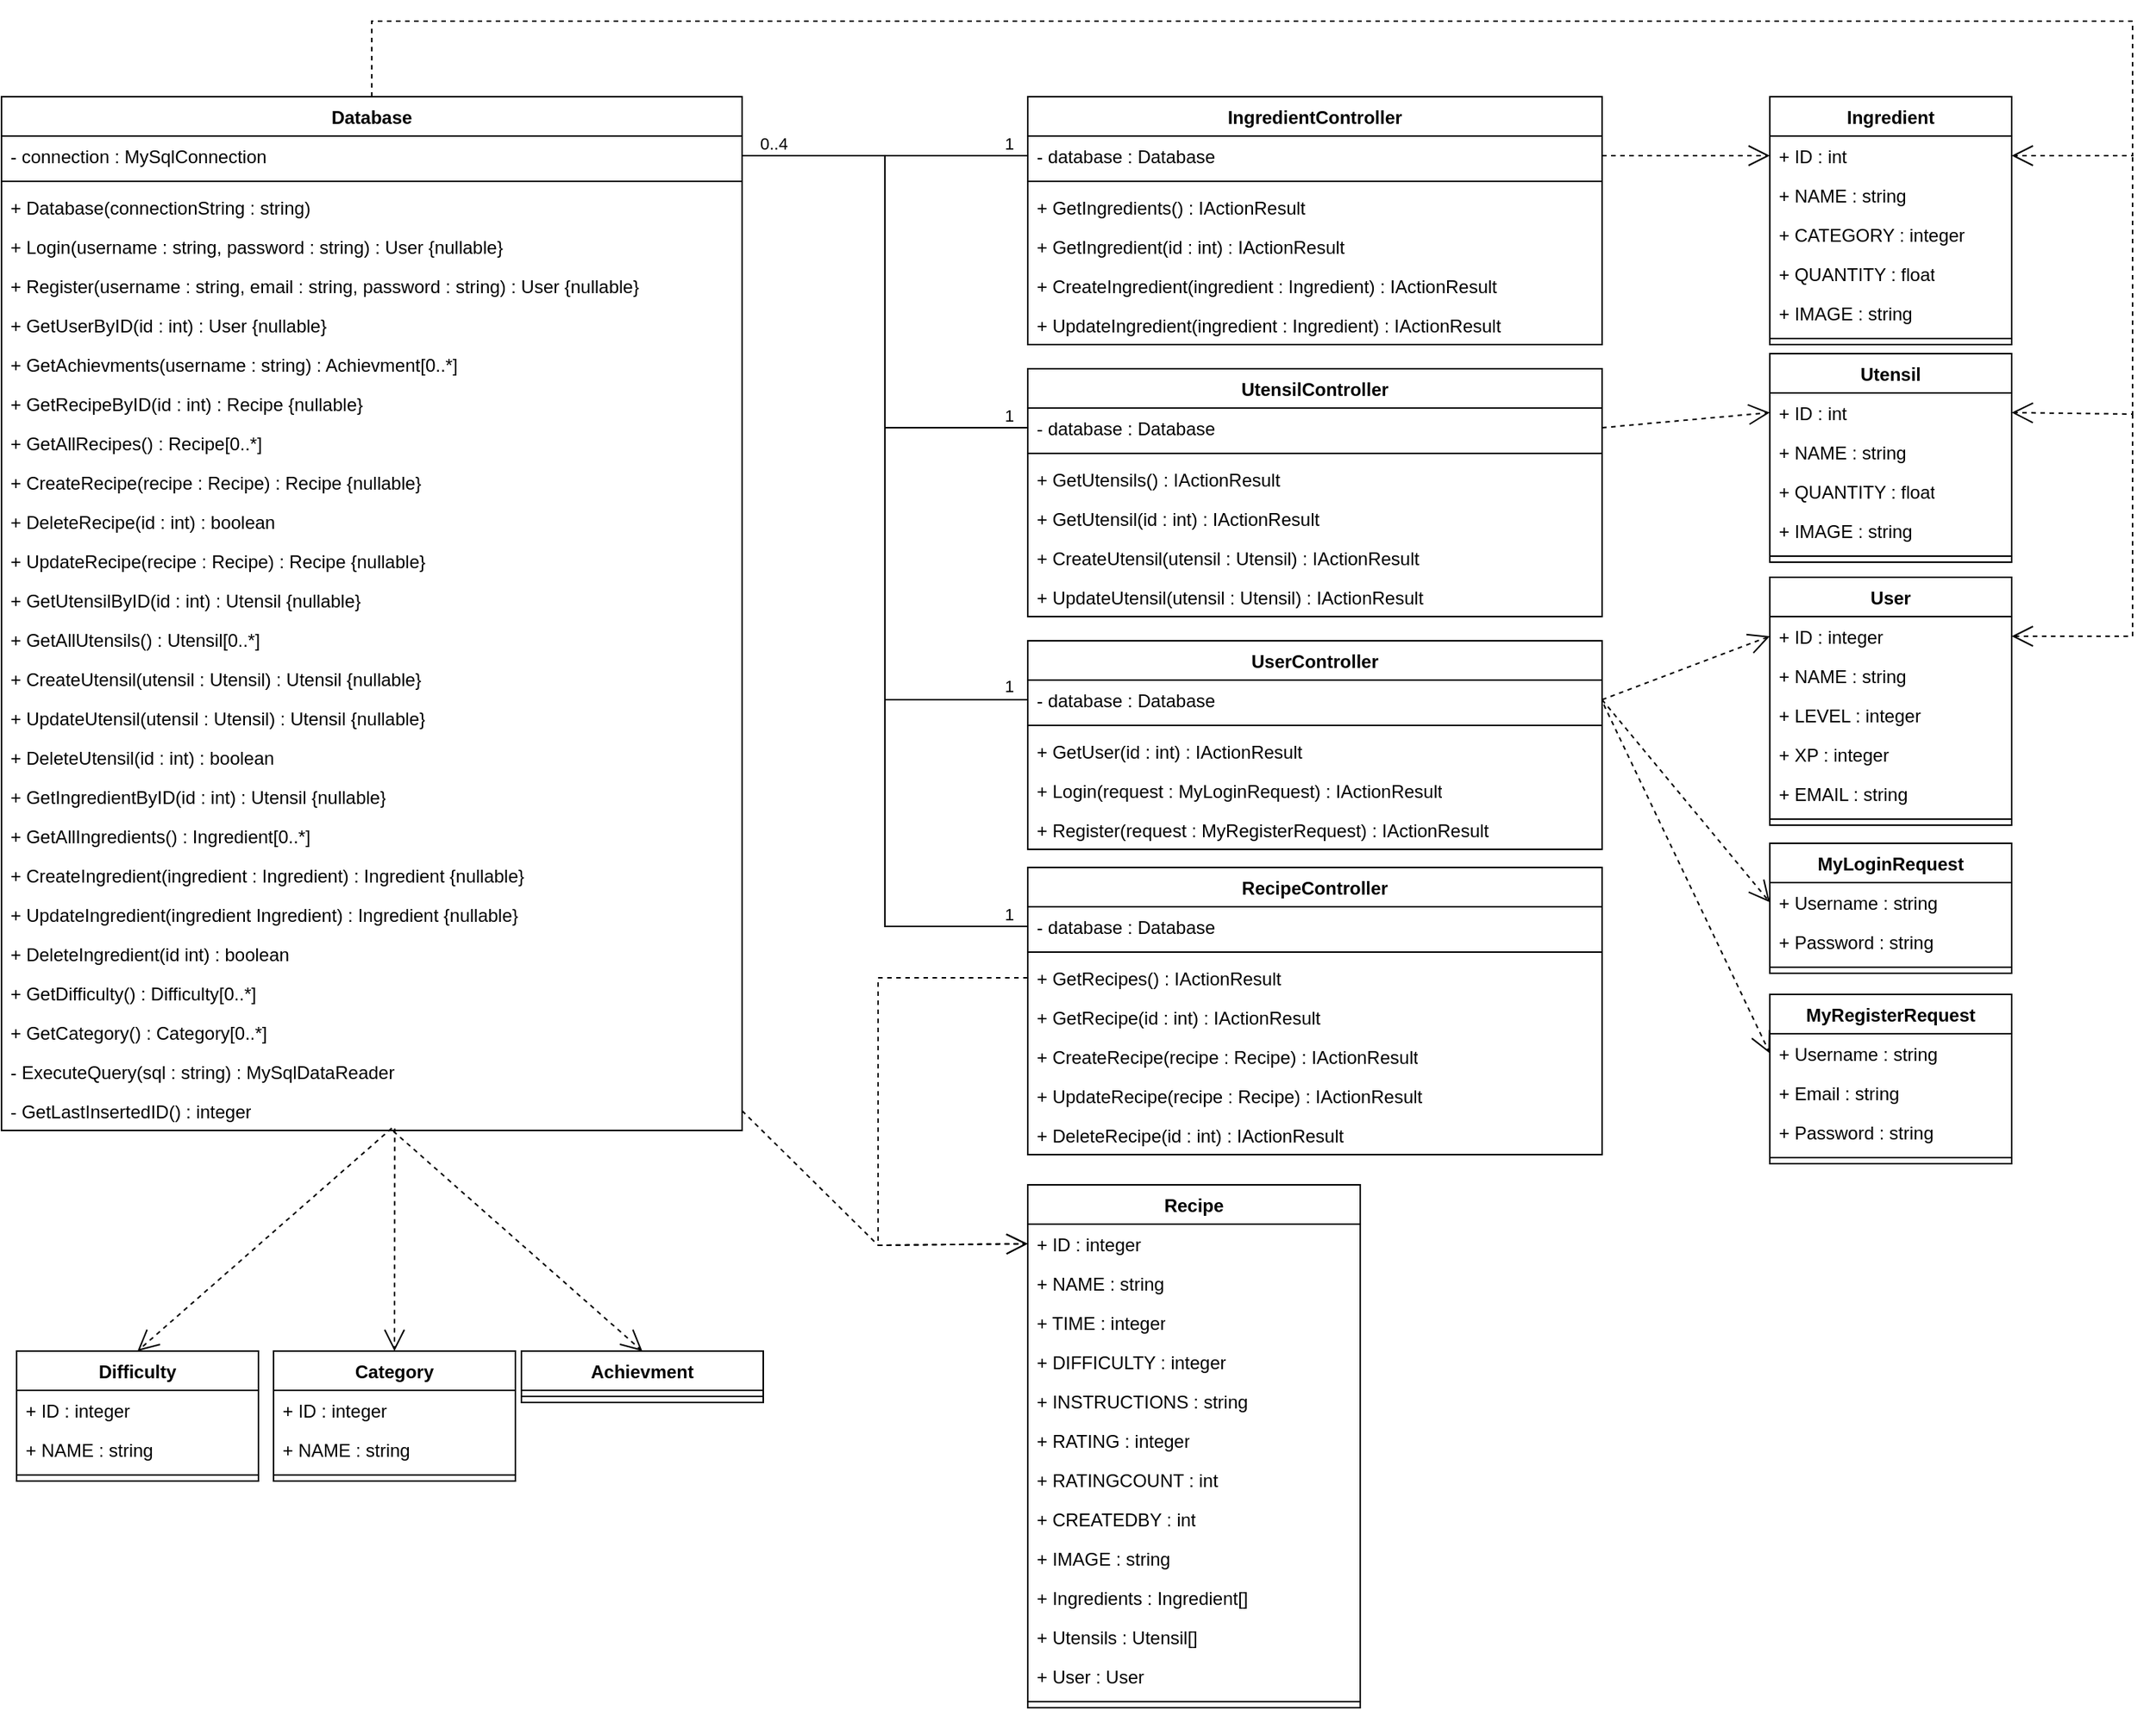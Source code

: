 <mxfile version="26.0.15">
  <diagram name="Seite-1" id="DfPdYTXLXnSN6vnyq1ma">
    <mxGraphModel dx="1022" dy="553" grid="1" gridSize="10" guides="1" tooltips="1" connect="1" arrows="1" fold="1" page="1" pageScale="1" pageWidth="827" pageHeight="1169" math="0" shadow="0">
      <root>
        <mxCell id="0" />
        <mxCell id="1" parent="0" />
        <mxCell id="bOV27ZRf-qqVnHiNed2t-1" value="IngredientController" style="swimlane;fontStyle=1;align=center;verticalAlign=top;childLayout=stackLayout;horizontal=1;startSize=26;horizontalStack=0;resizeParent=1;resizeParentMax=0;resizeLast=0;collapsible=1;marginBottom=0;whiteSpace=wrap;html=1;" parent="1" vertex="1">
          <mxGeometry x="789" y="90" width="380" height="164" as="geometry" />
        </mxCell>
        <mxCell id="bOV27ZRf-qqVnHiNed2t-2" value="- database : Database" style="text;strokeColor=none;fillColor=none;align=left;verticalAlign=top;spacingLeft=4;spacingRight=4;overflow=hidden;rotatable=0;points=[[0,0.5],[1,0.5]];portConstraint=eastwest;whiteSpace=wrap;html=1;" parent="bOV27ZRf-qqVnHiNed2t-1" vertex="1">
          <mxGeometry y="26" width="380" height="26" as="geometry" />
        </mxCell>
        <mxCell id="bOV27ZRf-qqVnHiNed2t-3" value="" style="line;strokeWidth=1;fillColor=none;align=left;verticalAlign=middle;spacingTop=-1;spacingLeft=3;spacingRight=3;rotatable=0;labelPosition=right;points=[];portConstraint=eastwest;strokeColor=inherit;" parent="bOV27ZRf-qqVnHiNed2t-1" vertex="1">
          <mxGeometry y="52" width="380" height="8" as="geometry" />
        </mxCell>
        <mxCell id="bOV27ZRf-qqVnHiNed2t-4" value="+ GetIngredients() : IActionResult" style="text;strokeColor=none;fillColor=none;align=left;verticalAlign=top;spacingLeft=4;spacingRight=4;overflow=hidden;rotatable=0;points=[[0,0.5],[1,0.5]];portConstraint=eastwest;whiteSpace=wrap;html=1;" parent="bOV27ZRf-qqVnHiNed2t-1" vertex="1">
          <mxGeometry y="60" width="380" height="26" as="geometry" />
        </mxCell>
        <mxCell id="bOV27ZRf-qqVnHiNed2t-47" value="+ GetIngredient(id : int) : IActionResult" style="text;strokeColor=none;fillColor=none;align=left;verticalAlign=top;spacingLeft=4;spacingRight=4;overflow=hidden;rotatable=0;points=[[0,0.5],[1,0.5]];portConstraint=eastwest;whiteSpace=wrap;html=1;" parent="bOV27ZRf-qqVnHiNed2t-1" vertex="1">
          <mxGeometry y="86" width="380" height="26" as="geometry" />
        </mxCell>
        <mxCell id="bOV27ZRf-qqVnHiNed2t-48" value="+ CreateIngredient(ingredient : Ingredient) : IActionResult" style="text;strokeColor=none;fillColor=none;align=left;verticalAlign=top;spacingLeft=4;spacingRight=4;overflow=hidden;rotatable=0;points=[[0,0.5],[1,0.5]];portConstraint=eastwest;whiteSpace=wrap;html=1;" parent="bOV27ZRf-qqVnHiNed2t-1" vertex="1">
          <mxGeometry y="112" width="380" height="26" as="geometry" />
        </mxCell>
        <mxCell id="bOV27ZRf-qqVnHiNed2t-49" value="+ UpdateIngredient(ingredient : Ingredient) : IActionResult" style="text;strokeColor=none;fillColor=none;align=left;verticalAlign=top;spacingLeft=4;spacingRight=4;overflow=hidden;rotatable=0;points=[[0,0.5],[1,0.5]];portConstraint=eastwest;whiteSpace=wrap;html=1;" parent="bOV27ZRf-qqVnHiNed2t-1" vertex="1">
          <mxGeometry y="138" width="380" height="26" as="geometry" />
        </mxCell>
        <mxCell id="bOV27ZRf-qqVnHiNed2t-5" value="RecipeController" style="swimlane;fontStyle=1;align=center;verticalAlign=top;childLayout=stackLayout;horizontal=1;startSize=26;horizontalStack=0;resizeParent=1;resizeParentMax=0;resizeLast=0;collapsible=1;marginBottom=0;whiteSpace=wrap;html=1;" parent="1" vertex="1">
          <mxGeometry x="789" y="600" width="380" height="190" as="geometry" />
        </mxCell>
        <mxCell id="bOV27ZRf-qqVnHiNed2t-17" value="- database : Database" style="text;strokeColor=none;fillColor=none;align=left;verticalAlign=top;spacingLeft=4;spacingRight=4;overflow=hidden;rotatable=0;points=[[0,0.5],[1,0.5]];portConstraint=eastwest;whiteSpace=wrap;html=1;" parent="bOV27ZRf-qqVnHiNed2t-5" vertex="1">
          <mxGeometry y="26" width="380" height="26" as="geometry" />
        </mxCell>
        <mxCell id="bOV27ZRf-qqVnHiNed2t-7" value="" style="line;strokeWidth=1;fillColor=none;align=left;verticalAlign=middle;spacingTop=-1;spacingLeft=3;spacingRight=3;rotatable=0;labelPosition=right;points=[];portConstraint=eastwest;strokeColor=inherit;" parent="bOV27ZRf-qqVnHiNed2t-5" vertex="1">
          <mxGeometry y="52" width="380" height="8" as="geometry" />
        </mxCell>
        <mxCell id="bOV27ZRf-qqVnHiNed2t-8" value="+ GetRecipes() : IActionResult" style="text;strokeColor=none;fillColor=none;align=left;verticalAlign=top;spacingLeft=4;spacingRight=4;overflow=hidden;rotatable=0;points=[[0,0.5],[1,0.5]];portConstraint=eastwest;whiteSpace=wrap;html=1;" parent="bOV27ZRf-qqVnHiNed2t-5" vertex="1">
          <mxGeometry y="60" width="380" height="26" as="geometry" />
        </mxCell>
        <mxCell id="bOV27ZRf-qqVnHiNed2t-56" value="+ GetRecipe(id : int) : IActionResult" style="text;strokeColor=none;fillColor=none;align=left;verticalAlign=top;spacingLeft=4;spacingRight=4;overflow=hidden;rotatable=0;points=[[0,0.5],[1,0.5]];portConstraint=eastwest;whiteSpace=wrap;html=1;" parent="bOV27ZRf-qqVnHiNed2t-5" vertex="1">
          <mxGeometry y="86" width="380" height="26" as="geometry" />
        </mxCell>
        <mxCell id="bOV27ZRf-qqVnHiNed2t-57" value="+ CreateRecipe(recipe : Recipe) : IActionResult" style="text;strokeColor=none;fillColor=none;align=left;verticalAlign=top;spacingLeft=4;spacingRight=4;overflow=hidden;rotatable=0;points=[[0,0.5],[1,0.5]];portConstraint=eastwest;whiteSpace=wrap;html=1;" parent="bOV27ZRf-qqVnHiNed2t-5" vertex="1">
          <mxGeometry y="112" width="380" height="26" as="geometry" />
        </mxCell>
        <mxCell id="bOV27ZRf-qqVnHiNed2t-58" value="+ UpdateRecipe(recipe : Recipe) : IActionResult" style="text;strokeColor=none;fillColor=none;align=left;verticalAlign=top;spacingLeft=4;spacingRight=4;overflow=hidden;rotatable=0;points=[[0,0.5],[1,0.5]];portConstraint=eastwest;whiteSpace=wrap;html=1;" parent="bOV27ZRf-qqVnHiNed2t-5" vertex="1">
          <mxGeometry y="138" width="380" height="26" as="geometry" />
        </mxCell>
        <mxCell id="bOV27ZRf-qqVnHiNed2t-59" value="+ DeleteRecipe(id : int) : IActionResult" style="text;strokeColor=none;fillColor=none;align=left;verticalAlign=top;spacingLeft=4;spacingRight=4;overflow=hidden;rotatable=0;points=[[0,0.5],[1,0.5]];portConstraint=eastwest;whiteSpace=wrap;html=1;" parent="bOV27ZRf-qqVnHiNed2t-5" vertex="1">
          <mxGeometry y="164" width="380" height="26" as="geometry" />
        </mxCell>
        <mxCell id="bOV27ZRf-qqVnHiNed2t-9" value="User&lt;span style=&quot;background-color: transparent; color: light-dark(rgb(0, 0, 0), rgb(255, 255, 255));&quot;&gt;Controller&lt;/span&gt;" style="swimlane;fontStyle=1;align=center;verticalAlign=top;childLayout=stackLayout;horizontal=1;startSize=26;horizontalStack=0;resizeParent=1;resizeParentMax=0;resizeLast=0;collapsible=1;marginBottom=0;whiteSpace=wrap;html=1;" parent="1" vertex="1">
          <mxGeometry x="789" y="450" width="380" height="138" as="geometry" />
        </mxCell>
        <mxCell id="bOV27ZRf-qqVnHiNed2t-18" value="- database : Database" style="text;strokeColor=none;fillColor=none;align=left;verticalAlign=top;spacingLeft=4;spacingRight=4;overflow=hidden;rotatable=0;points=[[0,0.5],[1,0.5]];portConstraint=eastwest;whiteSpace=wrap;html=1;" parent="bOV27ZRf-qqVnHiNed2t-9" vertex="1">
          <mxGeometry y="26" width="380" height="26" as="geometry" />
        </mxCell>
        <mxCell id="bOV27ZRf-qqVnHiNed2t-11" value="" style="line;strokeWidth=1;fillColor=none;align=left;verticalAlign=middle;spacingTop=-1;spacingLeft=3;spacingRight=3;rotatable=0;labelPosition=right;points=[];portConstraint=eastwest;strokeColor=inherit;" parent="bOV27ZRf-qqVnHiNed2t-9" vertex="1">
          <mxGeometry y="52" width="380" height="8" as="geometry" />
        </mxCell>
        <mxCell id="bOV27ZRf-qqVnHiNed2t-12" value="+ GetUser(id : int) : IActionResult" style="text;strokeColor=none;fillColor=none;align=left;verticalAlign=top;spacingLeft=4;spacingRight=4;overflow=hidden;rotatable=0;points=[[0,0.5],[1,0.5]];portConstraint=eastwest;whiteSpace=wrap;html=1;" parent="bOV27ZRf-qqVnHiNed2t-9" vertex="1">
          <mxGeometry y="60" width="380" height="26" as="geometry" />
        </mxCell>
        <mxCell id="bOV27ZRf-qqVnHiNed2t-54" value="+ Login(request : MyLoginRequest) : IActionResult" style="text;strokeColor=none;fillColor=none;align=left;verticalAlign=top;spacingLeft=4;spacingRight=4;overflow=hidden;rotatable=0;points=[[0,0.5],[1,0.5]];portConstraint=eastwest;whiteSpace=wrap;html=1;" parent="bOV27ZRf-qqVnHiNed2t-9" vertex="1">
          <mxGeometry y="86" width="380" height="26" as="geometry" />
        </mxCell>
        <mxCell id="bOV27ZRf-qqVnHiNed2t-55" value="+ Register(request : MyRegisterRequest) : IActionResult" style="text;strokeColor=none;fillColor=none;align=left;verticalAlign=top;spacingLeft=4;spacingRight=4;overflow=hidden;rotatable=0;points=[[0,0.5],[1,0.5]];portConstraint=eastwest;whiteSpace=wrap;html=1;" parent="bOV27ZRf-qqVnHiNed2t-9" vertex="1">
          <mxGeometry y="112" width="380" height="26" as="geometry" />
        </mxCell>
        <mxCell id="bOV27ZRf-qqVnHiNed2t-13" value="UtensilController" style="swimlane;fontStyle=1;align=center;verticalAlign=top;childLayout=stackLayout;horizontal=1;startSize=26;horizontalStack=0;resizeParent=1;resizeParentMax=0;resizeLast=0;collapsible=1;marginBottom=0;whiteSpace=wrap;html=1;" parent="1" vertex="1">
          <mxGeometry x="789" y="270" width="380" height="164" as="geometry" />
        </mxCell>
        <mxCell id="bOV27ZRf-qqVnHiNed2t-19" value="- database : Database" style="text;strokeColor=none;fillColor=none;align=left;verticalAlign=top;spacingLeft=4;spacingRight=4;overflow=hidden;rotatable=0;points=[[0,0.5],[1,0.5]];portConstraint=eastwest;whiteSpace=wrap;html=1;" parent="bOV27ZRf-qqVnHiNed2t-13" vertex="1">
          <mxGeometry y="26" width="380" height="26" as="geometry" />
        </mxCell>
        <mxCell id="bOV27ZRf-qqVnHiNed2t-15" value="" style="line;strokeWidth=1;fillColor=none;align=left;verticalAlign=middle;spacingTop=-1;spacingLeft=3;spacingRight=3;rotatable=0;labelPosition=right;points=[];portConstraint=eastwest;strokeColor=inherit;" parent="bOV27ZRf-qqVnHiNed2t-13" vertex="1">
          <mxGeometry y="52" width="380" height="8" as="geometry" />
        </mxCell>
        <mxCell id="bOV27ZRf-qqVnHiNed2t-16" value="+ GetUtensils() : IActionResult" style="text;strokeColor=none;fillColor=none;align=left;verticalAlign=top;spacingLeft=4;spacingRight=4;overflow=hidden;rotatable=0;points=[[0,0.5],[1,0.5]];portConstraint=eastwest;whiteSpace=wrap;html=1;" parent="bOV27ZRf-qqVnHiNed2t-13" vertex="1">
          <mxGeometry y="60" width="380" height="26" as="geometry" />
        </mxCell>
        <mxCell id="bOV27ZRf-qqVnHiNed2t-51" value="+ GetUtensil(id : int) : IActionResult" style="text;strokeColor=none;fillColor=none;align=left;verticalAlign=top;spacingLeft=4;spacingRight=4;overflow=hidden;rotatable=0;points=[[0,0.5],[1,0.5]];portConstraint=eastwest;whiteSpace=wrap;html=1;" parent="bOV27ZRf-qqVnHiNed2t-13" vertex="1">
          <mxGeometry y="86" width="380" height="26" as="geometry" />
        </mxCell>
        <mxCell id="bOV27ZRf-qqVnHiNed2t-52" value="+ CreateUtensil(utensil : Utensil) : IActionResult" style="text;strokeColor=none;fillColor=none;align=left;verticalAlign=top;spacingLeft=4;spacingRight=4;overflow=hidden;rotatable=0;points=[[0,0.5],[1,0.5]];portConstraint=eastwest;whiteSpace=wrap;html=1;" parent="bOV27ZRf-qqVnHiNed2t-13" vertex="1">
          <mxGeometry y="112" width="380" height="26" as="geometry" />
        </mxCell>
        <mxCell id="bOV27ZRf-qqVnHiNed2t-53" value="+ UpdateUtensil(utensil : Utensil) : IActionResult" style="text;strokeColor=none;fillColor=none;align=left;verticalAlign=top;spacingLeft=4;spacingRight=4;overflow=hidden;rotatable=0;points=[[0,0.5],[1,0.5]];portConstraint=eastwest;whiteSpace=wrap;html=1;" parent="bOV27ZRf-qqVnHiNed2t-13" vertex="1">
          <mxGeometry y="138" width="380" height="26" as="geometry" />
        </mxCell>
        <mxCell id="bOV27ZRf-qqVnHiNed2t-20" value="Database" style="swimlane;fontStyle=1;align=center;verticalAlign=top;childLayout=stackLayout;horizontal=1;startSize=26;horizontalStack=0;resizeParent=1;resizeParentMax=0;resizeLast=0;collapsible=1;marginBottom=0;whiteSpace=wrap;html=1;" parent="1" vertex="1">
          <mxGeometry x="110" y="90" width="490" height="684" as="geometry" />
        </mxCell>
        <mxCell id="bOV27ZRf-qqVnHiNed2t-21" value="- connection : MySqlConnection" style="text;strokeColor=none;fillColor=none;align=left;verticalAlign=top;spacingLeft=4;spacingRight=4;overflow=hidden;rotatable=0;points=[[0,0.5],[1,0.5]];portConstraint=eastwest;whiteSpace=wrap;html=1;" parent="bOV27ZRf-qqVnHiNed2t-20" vertex="1">
          <mxGeometry y="26" width="490" height="26" as="geometry" />
        </mxCell>
        <mxCell id="bOV27ZRf-qqVnHiNed2t-22" value="" style="line;strokeWidth=1;fillColor=none;align=left;verticalAlign=middle;spacingTop=-1;spacingLeft=3;spacingRight=3;rotatable=0;labelPosition=right;points=[];portConstraint=eastwest;strokeColor=inherit;" parent="bOV27ZRf-qqVnHiNed2t-20" vertex="1">
          <mxGeometry y="52" width="490" height="8" as="geometry" />
        </mxCell>
        <mxCell id="bOV27ZRf-qqVnHiNed2t-23" value="+ Database(connectionString : string)" style="text;strokeColor=none;fillColor=none;align=left;verticalAlign=top;spacingLeft=4;spacingRight=4;overflow=hidden;rotatable=0;points=[[0,0.5],[1,0.5]];portConstraint=eastwest;whiteSpace=wrap;html=1;" parent="bOV27ZRf-qqVnHiNed2t-20" vertex="1">
          <mxGeometry y="60" width="490" height="26" as="geometry" />
        </mxCell>
        <mxCell id="bOV27ZRf-qqVnHiNed2t-26" value="+ Login(username : string, password : string) : User&amp;nbsp;{nullable}" style="text;strokeColor=none;fillColor=none;align=left;verticalAlign=top;spacingLeft=4;spacingRight=4;overflow=hidden;rotatable=0;points=[[0,0.5],[1,0.5]];portConstraint=eastwest;whiteSpace=wrap;html=1;" parent="bOV27ZRf-qqVnHiNed2t-20" vertex="1">
          <mxGeometry y="86" width="490" height="26" as="geometry" />
        </mxCell>
        <mxCell id="bOV27ZRf-qqVnHiNed2t-28" value="+ Register(username : string, email : string, password : string) : User&amp;nbsp;{nullable}" style="text;strokeColor=none;fillColor=none;align=left;verticalAlign=top;spacingLeft=4;spacingRight=4;overflow=hidden;rotatable=0;points=[[0,0.5],[1,0.5]];portConstraint=eastwest;whiteSpace=wrap;html=1;" parent="bOV27ZRf-qqVnHiNed2t-20" vertex="1">
          <mxGeometry y="112" width="490" height="26" as="geometry" />
        </mxCell>
        <mxCell id="bOV27ZRf-qqVnHiNed2t-30" value="+ GetUserByID(id : int) : User&amp;nbsp;{nullable}" style="text;strokeColor=none;fillColor=none;align=left;verticalAlign=top;spacingLeft=4;spacingRight=4;overflow=hidden;rotatable=0;points=[[0,0.5],[1,0.5]];portConstraint=eastwest;whiteSpace=wrap;html=1;" parent="bOV27ZRf-qqVnHiNed2t-20" vertex="1">
          <mxGeometry y="138" width="490" height="26" as="geometry" />
        </mxCell>
        <mxCell id="bOV27ZRf-qqVnHiNed2t-31" value="+ GetAchievments(username : string) : Achievment[0..*]" style="text;strokeColor=none;fillColor=none;align=left;verticalAlign=top;spacingLeft=4;spacingRight=4;overflow=hidden;rotatable=0;points=[[0,0.5],[1,0.5]];portConstraint=eastwest;whiteSpace=wrap;html=1;" parent="bOV27ZRf-qqVnHiNed2t-20" vertex="1">
          <mxGeometry y="164" width="490" height="26" as="geometry" />
        </mxCell>
        <mxCell id="bOV27ZRf-qqVnHiNed2t-24" value="+ GetRecipeByID(id : int) : Recipe&amp;nbsp;{nullable}" style="text;strokeColor=none;fillColor=none;align=left;verticalAlign=top;spacingLeft=4;spacingRight=4;overflow=hidden;rotatable=0;points=[[0,0.5],[1,0.5]];portConstraint=eastwest;whiteSpace=wrap;html=1;" parent="bOV27ZRf-qqVnHiNed2t-20" vertex="1">
          <mxGeometry y="190" width="490" height="26" as="geometry" />
        </mxCell>
        <mxCell id="bOV27ZRf-qqVnHiNed2t-25" value="+ GetAllRecipes() : Recipe[0..*]" style="text;strokeColor=none;fillColor=none;align=left;verticalAlign=top;spacingLeft=4;spacingRight=4;overflow=hidden;rotatable=0;points=[[0,0.5],[1,0.5]];portConstraint=eastwest;whiteSpace=wrap;html=1;" parent="bOV27ZRf-qqVnHiNed2t-20" vertex="1">
          <mxGeometry y="216" width="490" height="26" as="geometry" />
        </mxCell>
        <mxCell id="bOV27ZRf-qqVnHiNed2t-32" value="+ CreateRecipe(recipe : Recipe) : Recipe&amp;nbsp;{nullable}" style="text;strokeColor=none;fillColor=none;align=left;verticalAlign=top;spacingLeft=4;spacingRight=4;overflow=hidden;rotatable=0;points=[[0,0.5],[1,0.5]];portConstraint=eastwest;whiteSpace=wrap;html=1;" parent="bOV27ZRf-qqVnHiNed2t-20" vertex="1">
          <mxGeometry y="242" width="490" height="26" as="geometry" />
        </mxCell>
        <mxCell id="bOV27ZRf-qqVnHiNed2t-29" value="+ DeleteRecipe(id : int) : boolean" style="text;strokeColor=none;fillColor=none;align=left;verticalAlign=top;spacingLeft=4;spacingRight=4;overflow=hidden;rotatable=0;points=[[0,0.5],[1,0.5]];portConstraint=eastwest;whiteSpace=wrap;html=1;" parent="bOV27ZRf-qqVnHiNed2t-20" vertex="1">
          <mxGeometry y="268" width="490" height="26" as="geometry" />
        </mxCell>
        <mxCell id="bOV27ZRf-qqVnHiNed2t-27" value="+ UpdateRecipe(recipe : Recipe) : Recipe&amp;nbsp;{nullable}" style="text;strokeColor=none;fillColor=none;align=left;verticalAlign=top;spacingLeft=4;spacingRight=4;overflow=hidden;rotatable=0;points=[[0,0.5],[1,0.5]];portConstraint=eastwest;whiteSpace=wrap;html=1;" parent="bOV27ZRf-qqVnHiNed2t-20" vertex="1">
          <mxGeometry y="294" width="490" height="26" as="geometry" />
        </mxCell>
        <mxCell id="bOV27ZRf-qqVnHiNed2t-33" value="+ GetUtensilByID(id : int) : Utensil&amp;nbsp;{nullable}" style="text;strokeColor=none;fillColor=none;align=left;verticalAlign=top;spacingLeft=4;spacingRight=4;overflow=hidden;rotatable=0;points=[[0,0.5],[1,0.5]];portConstraint=eastwest;whiteSpace=wrap;html=1;" parent="bOV27ZRf-qqVnHiNed2t-20" vertex="1">
          <mxGeometry y="320" width="490" height="26" as="geometry" />
        </mxCell>
        <mxCell id="bOV27ZRf-qqVnHiNed2t-34" value="+ GetAllUtensils() : Utensil[0..*]" style="text;strokeColor=none;fillColor=none;align=left;verticalAlign=top;spacingLeft=4;spacingRight=4;overflow=hidden;rotatable=0;points=[[0,0.5],[1,0.5]];portConstraint=eastwest;whiteSpace=wrap;html=1;" parent="bOV27ZRf-qqVnHiNed2t-20" vertex="1">
          <mxGeometry y="346" width="490" height="26" as="geometry" />
        </mxCell>
        <mxCell id="bOV27ZRf-qqVnHiNed2t-35" value="+ CreateUtensil(utensil : Utensil) : Utensil&amp;nbsp;{nullable}" style="text;strokeColor=none;fillColor=none;align=left;verticalAlign=top;spacingLeft=4;spacingRight=4;overflow=hidden;rotatable=0;points=[[0,0.5],[1,0.5]];portConstraint=eastwest;whiteSpace=wrap;html=1;" parent="bOV27ZRf-qqVnHiNed2t-20" vertex="1">
          <mxGeometry y="372" width="490" height="26" as="geometry" />
        </mxCell>
        <mxCell id="bOV27ZRf-qqVnHiNed2t-36" value="+ UpdateUtensil(utensil : Utensil) : Utensil&amp;nbsp;{nullable}" style="text;strokeColor=none;fillColor=none;align=left;verticalAlign=top;spacingLeft=4;spacingRight=4;overflow=hidden;rotatable=0;points=[[0,0.5],[1,0.5]];portConstraint=eastwest;whiteSpace=wrap;html=1;" parent="bOV27ZRf-qqVnHiNed2t-20" vertex="1">
          <mxGeometry y="398" width="490" height="26" as="geometry" />
        </mxCell>
        <mxCell id="bOV27ZRf-qqVnHiNed2t-37" value="+ DeleteUtensil(id : int) : boolean" style="text;strokeColor=none;fillColor=none;align=left;verticalAlign=top;spacingLeft=4;spacingRight=4;overflow=hidden;rotatable=0;points=[[0,0.5],[1,0.5]];portConstraint=eastwest;whiteSpace=wrap;html=1;" parent="bOV27ZRf-qqVnHiNed2t-20" vertex="1">
          <mxGeometry y="424" width="490" height="26" as="geometry" />
        </mxCell>
        <mxCell id="bOV27ZRf-qqVnHiNed2t-38" value="+ GetIngredientByID(id : int) : Utensil&amp;nbsp;{nullable}" style="text;strokeColor=none;fillColor=none;align=left;verticalAlign=top;spacingLeft=4;spacingRight=4;overflow=hidden;rotatable=0;points=[[0,0.5],[1,0.5]];portConstraint=eastwest;whiteSpace=wrap;html=1;" parent="bOV27ZRf-qqVnHiNed2t-20" vertex="1">
          <mxGeometry y="450" width="490" height="26" as="geometry" />
        </mxCell>
        <mxCell id="bOV27ZRf-qqVnHiNed2t-39" value="+ GetAllIngredients() : Ingredient[0..*]" style="text;strokeColor=none;fillColor=none;align=left;verticalAlign=top;spacingLeft=4;spacingRight=4;overflow=hidden;rotatable=0;points=[[0,0.5],[1,0.5]];portConstraint=eastwest;whiteSpace=wrap;html=1;" parent="bOV27ZRf-qqVnHiNed2t-20" vertex="1">
          <mxGeometry y="476" width="490" height="26" as="geometry" />
        </mxCell>
        <mxCell id="bOV27ZRf-qqVnHiNed2t-40" value="+ CreateIngredient(ingredient : Ingredient) : Ingredient&amp;nbsp;{nullable}" style="text;strokeColor=none;fillColor=none;align=left;verticalAlign=top;spacingLeft=4;spacingRight=4;overflow=hidden;rotatable=0;points=[[0,0.5],[1,0.5]];portConstraint=eastwest;whiteSpace=wrap;html=1;" parent="bOV27ZRf-qqVnHiNed2t-20" vertex="1">
          <mxGeometry y="502" width="490" height="26" as="geometry" />
        </mxCell>
        <mxCell id="bOV27ZRf-qqVnHiNed2t-41" value="+ UpdateIngredient(ingredient Ingredient) : Ingredient&amp;nbsp;{nullable}" style="text;strokeColor=none;fillColor=none;align=left;verticalAlign=top;spacingLeft=4;spacingRight=4;overflow=hidden;rotatable=0;points=[[0,0.5],[1,0.5]];portConstraint=eastwest;whiteSpace=wrap;html=1;" parent="bOV27ZRf-qqVnHiNed2t-20" vertex="1">
          <mxGeometry y="528" width="490" height="26" as="geometry" />
        </mxCell>
        <mxCell id="bOV27ZRf-qqVnHiNed2t-42" value="+ DeleteIngredient(id int) : boolean" style="text;strokeColor=none;fillColor=none;align=left;verticalAlign=top;spacingLeft=4;spacingRight=4;overflow=hidden;rotatable=0;points=[[0,0.5],[1,0.5]];portConstraint=eastwest;whiteSpace=wrap;html=1;" parent="bOV27ZRf-qqVnHiNed2t-20" vertex="1">
          <mxGeometry y="554" width="490" height="26" as="geometry" />
        </mxCell>
        <mxCell id="bOV27ZRf-qqVnHiNed2t-43" value="+ GetDifficulty() : Difficulty[0..*]" style="text;strokeColor=none;fillColor=none;align=left;verticalAlign=top;spacingLeft=4;spacingRight=4;overflow=hidden;rotatable=0;points=[[0,0.5],[1,0.5]];portConstraint=eastwest;whiteSpace=wrap;html=1;" parent="bOV27ZRf-qqVnHiNed2t-20" vertex="1">
          <mxGeometry y="580" width="490" height="26" as="geometry" />
        </mxCell>
        <mxCell id="bOV27ZRf-qqVnHiNed2t-44" value="+ GetCategory() : Category[0..*]" style="text;strokeColor=none;fillColor=none;align=left;verticalAlign=top;spacingLeft=4;spacingRight=4;overflow=hidden;rotatable=0;points=[[0,0.5],[1,0.5]];portConstraint=eastwest;whiteSpace=wrap;html=1;" parent="bOV27ZRf-qqVnHiNed2t-20" vertex="1">
          <mxGeometry y="606" width="490" height="26" as="geometry" />
        </mxCell>
        <mxCell id="bOV27ZRf-qqVnHiNed2t-45" value="- ExecuteQuery(sql : string) : MySqlDataReader" style="text;strokeColor=none;fillColor=none;align=left;verticalAlign=top;spacingLeft=4;spacingRight=4;overflow=hidden;rotatable=0;points=[[0,0.5],[1,0.5]];portConstraint=eastwest;whiteSpace=wrap;html=1;" parent="bOV27ZRf-qqVnHiNed2t-20" vertex="1">
          <mxGeometry y="632" width="490" height="26" as="geometry" />
        </mxCell>
        <mxCell id="bOV27ZRf-qqVnHiNed2t-46" value="- GetLastInsertedID() : integer" style="text;strokeColor=none;fillColor=none;align=left;verticalAlign=top;spacingLeft=4;spacingRight=4;overflow=hidden;rotatable=0;points=[[0,0.5],[1,0.5]];portConstraint=eastwest;whiteSpace=wrap;html=1;" parent="bOV27ZRf-qqVnHiNed2t-20" vertex="1">
          <mxGeometry y="658" width="490" height="26" as="geometry" />
        </mxCell>
        <mxCell id="bOV27ZRf-qqVnHiNed2t-62" value="" style="endArrow=none;html=1;edgeStyle=orthogonalEdgeStyle;rounded=0;exitX=1;exitY=0.5;exitDx=0;exitDy=0;entryX=0;entryY=0.5;entryDx=0;entryDy=0;" parent="1" source="bOV27ZRf-qqVnHiNed2t-21" target="bOV27ZRf-qqVnHiNed2t-2" edge="1">
          <mxGeometry relative="1" as="geometry">
            <mxPoint x="550" y="460" as="sourcePoint" />
            <mxPoint x="710" y="460" as="targetPoint" />
          </mxGeometry>
        </mxCell>
        <mxCell id="bOV27ZRf-qqVnHiNed2t-63" value="0..4" style="edgeLabel;resizable=0;html=1;align=left;verticalAlign=bottom;" parent="bOV27ZRf-qqVnHiNed2t-62" connectable="0" vertex="1">
          <mxGeometry x="-1" relative="1" as="geometry">
            <mxPoint x="10" as="offset" />
          </mxGeometry>
        </mxCell>
        <mxCell id="bOV27ZRf-qqVnHiNed2t-64" value="1" style="edgeLabel;resizable=0;html=1;align=right;verticalAlign=bottom;" parent="bOV27ZRf-qqVnHiNed2t-62" connectable="0" vertex="1">
          <mxGeometry x="1" relative="1" as="geometry">
            <mxPoint x="-9" as="offset" />
          </mxGeometry>
        </mxCell>
        <mxCell id="bOV27ZRf-qqVnHiNed2t-65" value="" style="endArrow=none;html=1;edgeStyle=orthogonalEdgeStyle;rounded=0;exitX=1;exitY=0.5;exitDx=0;exitDy=0;entryX=0;entryY=0.5;entryDx=0;entryDy=0;" parent="1" source="bOV27ZRf-qqVnHiNed2t-21" target="bOV27ZRf-qqVnHiNed2t-19" edge="1">
          <mxGeometry relative="1" as="geometry">
            <mxPoint x="500" y="270" as="sourcePoint" />
            <mxPoint x="799" y="270" as="targetPoint" />
          </mxGeometry>
        </mxCell>
        <mxCell id="bOV27ZRf-qqVnHiNed2t-67" value="1" style="edgeLabel;resizable=0;html=1;align=right;verticalAlign=bottom;" parent="bOV27ZRf-qqVnHiNed2t-65" connectable="0" vertex="1">
          <mxGeometry x="1" relative="1" as="geometry">
            <mxPoint x="-9" as="offset" />
          </mxGeometry>
        </mxCell>
        <mxCell id="bOV27ZRf-qqVnHiNed2t-68" value="" style="endArrow=none;html=1;edgeStyle=orthogonalEdgeStyle;rounded=0;exitX=1;exitY=0.5;exitDx=0;exitDy=0;entryX=0;entryY=0.5;entryDx=0;entryDy=0;" parent="1" source="bOV27ZRf-qqVnHiNed2t-21" target="bOV27ZRf-qqVnHiNed2t-18" edge="1">
          <mxGeometry relative="1" as="geometry">
            <mxPoint x="435" y="400" as="sourcePoint" />
            <mxPoint x="734" y="580" as="targetPoint" />
          </mxGeometry>
        </mxCell>
        <mxCell id="bOV27ZRf-qqVnHiNed2t-69" value="1" style="edgeLabel;resizable=0;html=1;align=right;verticalAlign=bottom;" parent="bOV27ZRf-qqVnHiNed2t-68" connectable="0" vertex="1">
          <mxGeometry x="1" relative="1" as="geometry">
            <mxPoint x="-9" y="-1" as="offset" />
          </mxGeometry>
        </mxCell>
        <mxCell id="bOV27ZRf-qqVnHiNed2t-70" value="" style="endArrow=none;html=1;edgeStyle=orthogonalEdgeStyle;rounded=0;exitX=1;exitY=0.5;exitDx=0;exitDy=0;entryX=0;entryY=0.5;entryDx=0;entryDy=0;" parent="1" source="bOV27ZRf-qqVnHiNed2t-21" target="bOV27ZRf-qqVnHiNed2t-17" edge="1">
          <mxGeometry relative="1" as="geometry">
            <mxPoint x="510" y="149" as="sourcePoint" />
            <mxPoint x="809" y="329" as="targetPoint" />
          </mxGeometry>
        </mxCell>
        <mxCell id="bOV27ZRf-qqVnHiNed2t-71" value="1" style="edgeLabel;resizable=0;html=1;align=right;verticalAlign=bottom;" parent="bOV27ZRf-qqVnHiNed2t-70" connectable="0" vertex="1">
          <mxGeometry x="1" relative="1" as="geometry">
            <mxPoint x="-9" as="offset" />
          </mxGeometry>
        </mxCell>
        <mxCell id="bOV27ZRf-qqVnHiNed2t-72" value="Achievment" style="swimlane;fontStyle=1;align=center;verticalAlign=top;childLayout=stackLayout;horizontal=1;startSize=26;horizontalStack=0;resizeParent=1;resizeParentMax=0;resizeLast=0;collapsible=1;marginBottom=0;whiteSpace=wrap;html=1;" parent="1" vertex="1">
          <mxGeometry x="454" y="920" width="160" height="34" as="geometry" />
        </mxCell>
        <mxCell id="bOV27ZRf-qqVnHiNed2t-74" value="" style="line;strokeWidth=1;fillColor=none;align=left;verticalAlign=middle;spacingTop=-1;spacingLeft=3;spacingRight=3;rotatable=0;labelPosition=right;points=[];portConstraint=eastwest;strokeColor=inherit;" parent="bOV27ZRf-qqVnHiNed2t-72" vertex="1">
          <mxGeometry y="26" width="160" height="8" as="geometry" />
        </mxCell>
        <mxCell id="bOV27ZRf-qqVnHiNed2t-76" value="Category" style="swimlane;fontStyle=1;align=center;verticalAlign=top;childLayout=stackLayout;horizontal=1;startSize=26;horizontalStack=0;resizeParent=1;resizeParentMax=0;resizeLast=0;collapsible=1;marginBottom=0;whiteSpace=wrap;html=1;" parent="1" vertex="1">
          <mxGeometry x="290" y="920" width="160" height="86" as="geometry" />
        </mxCell>
        <mxCell id="bOV27ZRf-qqVnHiNed2t-77" value="+ ID : integer" style="text;strokeColor=none;fillColor=none;align=left;verticalAlign=top;spacingLeft=4;spacingRight=4;overflow=hidden;rotatable=0;points=[[0,0.5],[1,0.5]];portConstraint=eastwest;whiteSpace=wrap;html=1;" parent="bOV27ZRf-qqVnHiNed2t-76" vertex="1">
          <mxGeometry y="26" width="160" height="26" as="geometry" />
        </mxCell>
        <mxCell id="bOV27ZRf-qqVnHiNed2t-80" value="+ NAME : string" style="text;strokeColor=none;fillColor=none;align=left;verticalAlign=top;spacingLeft=4;spacingRight=4;overflow=hidden;rotatable=0;points=[[0,0.5],[1,0.5]];portConstraint=eastwest;whiteSpace=wrap;html=1;" parent="bOV27ZRf-qqVnHiNed2t-76" vertex="1">
          <mxGeometry y="52" width="160" height="26" as="geometry" />
        </mxCell>
        <mxCell id="bOV27ZRf-qqVnHiNed2t-78" value="" style="line;strokeWidth=1;fillColor=none;align=left;verticalAlign=middle;spacingTop=-1;spacingLeft=3;spacingRight=3;rotatable=0;labelPosition=right;points=[];portConstraint=eastwest;strokeColor=inherit;" parent="bOV27ZRf-qqVnHiNed2t-76" vertex="1">
          <mxGeometry y="78" width="160" height="8" as="geometry" />
        </mxCell>
        <mxCell id="bOV27ZRf-qqVnHiNed2t-81" value="Difficulty" style="swimlane;fontStyle=1;align=center;verticalAlign=top;childLayout=stackLayout;horizontal=1;startSize=26;horizontalStack=0;resizeParent=1;resizeParentMax=0;resizeLast=0;collapsible=1;marginBottom=0;whiteSpace=wrap;html=1;" parent="1" vertex="1">
          <mxGeometry x="120" y="920" width="160" height="86" as="geometry" />
        </mxCell>
        <mxCell id="bOV27ZRf-qqVnHiNed2t-82" value="+ ID : integer" style="text;strokeColor=none;fillColor=none;align=left;verticalAlign=top;spacingLeft=4;spacingRight=4;overflow=hidden;rotatable=0;points=[[0,0.5],[1,0.5]];portConstraint=eastwest;whiteSpace=wrap;html=1;" parent="bOV27ZRf-qqVnHiNed2t-81" vertex="1">
          <mxGeometry y="26" width="160" height="26" as="geometry" />
        </mxCell>
        <mxCell id="bOV27ZRf-qqVnHiNed2t-83" value="+ NAME : string" style="text;strokeColor=none;fillColor=none;align=left;verticalAlign=top;spacingLeft=4;spacingRight=4;overflow=hidden;rotatable=0;points=[[0,0.5],[1,0.5]];portConstraint=eastwest;whiteSpace=wrap;html=1;" parent="bOV27ZRf-qqVnHiNed2t-81" vertex="1">
          <mxGeometry y="52" width="160" height="26" as="geometry" />
        </mxCell>
        <mxCell id="bOV27ZRf-qqVnHiNed2t-84" value="" style="line;strokeWidth=1;fillColor=none;align=left;verticalAlign=middle;spacingTop=-1;spacingLeft=3;spacingRight=3;rotatable=0;labelPosition=right;points=[];portConstraint=eastwest;strokeColor=inherit;" parent="bOV27ZRf-qqVnHiNed2t-81" vertex="1">
          <mxGeometry y="78" width="160" height="8" as="geometry" />
        </mxCell>
        <mxCell id="bOV27ZRf-qqVnHiNed2t-85" value="Ingredient" style="swimlane;fontStyle=1;align=center;verticalAlign=top;childLayout=stackLayout;horizontal=1;startSize=26;horizontalStack=0;resizeParent=1;resizeParentMax=0;resizeLast=0;collapsible=1;marginBottom=0;whiteSpace=wrap;html=1;" parent="1" vertex="1">
          <mxGeometry x="1280" y="90" width="160" height="164" as="geometry" />
        </mxCell>
        <mxCell id="bOV27ZRf-qqVnHiNed2t-86" value="+ ID : int" style="text;strokeColor=none;fillColor=none;align=left;verticalAlign=top;spacingLeft=4;spacingRight=4;overflow=hidden;rotatable=0;points=[[0,0.5],[1,0.5]];portConstraint=eastwest;whiteSpace=wrap;html=1;" parent="bOV27ZRf-qqVnHiNed2t-85" vertex="1">
          <mxGeometry y="26" width="160" height="26" as="geometry" />
        </mxCell>
        <mxCell id="bOV27ZRf-qqVnHiNed2t-87" value="+ NAME : string" style="text;strokeColor=none;fillColor=none;align=left;verticalAlign=top;spacingLeft=4;spacingRight=4;overflow=hidden;rotatable=0;points=[[0,0.5],[1,0.5]];portConstraint=eastwest;whiteSpace=wrap;html=1;" parent="bOV27ZRf-qqVnHiNed2t-85" vertex="1">
          <mxGeometry y="52" width="160" height="26" as="geometry" />
        </mxCell>
        <mxCell id="bOV27ZRf-qqVnHiNed2t-89" value="+ CATEGORY : integer" style="text;strokeColor=none;fillColor=none;align=left;verticalAlign=top;spacingLeft=4;spacingRight=4;overflow=hidden;rotatable=0;points=[[0,0.5],[1,0.5]];portConstraint=eastwest;whiteSpace=wrap;html=1;" parent="bOV27ZRf-qqVnHiNed2t-85" vertex="1">
          <mxGeometry y="78" width="160" height="26" as="geometry" />
        </mxCell>
        <mxCell id="bOV27ZRf-qqVnHiNed2t-90" value="+ QUANTITY : float" style="text;strokeColor=none;fillColor=none;align=left;verticalAlign=top;spacingLeft=4;spacingRight=4;overflow=hidden;rotatable=0;points=[[0,0.5],[1,0.5]];portConstraint=eastwest;whiteSpace=wrap;html=1;" parent="bOV27ZRf-qqVnHiNed2t-85" vertex="1">
          <mxGeometry y="104" width="160" height="26" as="geometry" />
        </mxCell>
        <mxCell id="bOV27ZRf-qqVnHiNed2t-91" value="+ IMAGE : string" style="text;strokeColor=none;fillColor=none;align=left;verticalAlign=top;spacingLeft=4;spacingRight=4;overflow=hidden;rotatable=0;points=[[0,0.5],[1,0.5]];portConstraint=eastwest;whiteSpace=wrap;html=1;" parent="bOV27ZRf-qqVnHiNed2t-85" vertex="1">
          <mxGeometry y="130" width="160" height="26" as="geometry" />
        </mxCell>
        <mxCell id="bOV27ZRf-qqVnHiNed2t-88" value="" style="line;strokeWidth=1;fillColor=none;align=left;verticalAlign=middle;spacingTop=-1;spacingLeft=3;spacingRight=3;rotatable=0;labelPosition=right;points=[];portConstraint=eastwest;strokeColor=inherit;" parent="bOV27ZRf-qqVnHiNed2t-85" vertex="1">
          <mxGeometry y="156" width="160" height="8" as="geometry" />
        </mxCell>
        <mxCell id="bOV27ZRf-qqVnHiNed2t-92" value="MyLoginRequest" style="swimlane;fontStyle=1;align=center;verticalAlign=top;childLayout=stackLayout;horizontal=1;startSize=26;horizontalStack=0;resizeParent=1;resizeParentMax=0;resizeLast=0;collapsible=1;marginBottom=0;whiteSpace=wrap;html=1;" parent="1" vertex="1">
          <mxGeometry x="1280" y="584" width="160" height="86" as="geometry" />
        </mxCell>
        <mxCell id="bOV27ZRf-qqVnHiNed2t-93" value="+ Username : string" style="text;strokeColor=none;fillColor=none;align=left;verticalAlign=top;spacingLeft=4;spacingRight=4;overflow=hidden;rotatable=0;points=[[0,0.5],[1,0.5]];portConstraint=eastwest;whiteSpace=wrap;html=1;" parent="bOV27ZRf-qqVnHiNed2t-92" vertex="1">
          <mxGeometry y="26" width="160" height="26" as="geometry" />
        </mxCell>
        <mxCell id="bOV27ZRf-qqVnHiNed2t-94" value="+ Password : string" style="text;strokeColor=none;fillColor=none;align=left;verticalAlign=top;spacingLeft=4;spacingRight=4;overflow=hidden;rotatable=0;points=[[0,0.5],[1,0.5]];portConstraint=eastwest;whiteSpace=wrap;html=1;" parent="bOV27ZRf-qqVnHiNed2t-92" vertex="1">
          <mxGeometry y="52" width="160" height="26" as="geometry" />
        </mxCell>
        <mxCell id="bOV27ZRf-qqVnHiNed2t-95" value="" style="line;strokeWidth=1;fillColor=none;align=left;verticalAlign=middle;spacingTop=-1;spacingLeft=3;spacingRight=3;rotatable=0;labelPosition=right;points=[];portConstraint=eastwest;strokeColor=inherit;" parent="bOV27ZRf-qqVnHiNed2t-92" vertex="1">
          <mxGeometry y="78" width="160" height="8" as="geometry" />
        </mxCell>
        <mxCell id="bOV27ZRf-qqVnHiNed2t-96" value="MyRegisterRequest" style="swimlane;fontStyle=1;align=center;verticalAlign=top;childLayout=stackLayout;horizontal=1;startSize=26;horizontalStack=0;resizeParent=1;resizeParentMax=0;resizeLast=0;collapsible=1;marginBottom=0;whiteSpace=wrap;html=1;" parent="1" vertex="1">
          <mxGeometry x="1280" y="684" width="160" height="112" as="geometry" />
        </mxCell>
        <mxCell id="bOV27ZRf-qqVnHiNed2t-97" value="+ Username : string" style="text;strokeColor=none;fillColor=none;align=left;verticalAlign=top;spacingLeft=4;spacingRight=4;overflow=hidden;rotatable=0;points=[[0,0.5],[1,0.5]];portConstraint=eastwest;whiteSpace=wrap;html=1;" parent="bOV27ZRf-qqVnHiNed2t-96" vertex="1">
          <mxGeometry y="26" width="160" height="26" as="geometry" />
        </mxCell>
        <mxCell id="bOV27ZRf-qqVnHiNed2t-100" value="+ Email : string" style="text;strokeColor=none;fillColor=none;align=left;verticalAlign=top;spacingLeft=4;spacingRight=4;overflow=hidden;rotatable=0;points=[[0,0.5],[1,0.5]];portConstraint=eastwest;whiteSpace=wrap;html=1;" parent="bOV27ZRf-qqVnHiNed2t-96" vertex="1">
          <mxGeometry y="52" width="160" height="26" as="geometry" />
        </mxCell>
        <mxCell id="bOV27ZRf-qqVnHiNed2t-98" value="+ Password : string" style="text;strokeColor=none;fillColor=none;align=left;verticalAlign=top;spacingLeft=4;spacingRight=4;overflow=hidden;rotatable=0;points=[[0,0.5],[1,0.5]];portConstraint=eastwest;whiteSpace=wrap;html=1;" parent="bOV27ZRf-qqVnHiNed2t-96" vertex="1">
          <mxGeometry y="78" width="160" height="26" as="geometry" />
        </mxCell>
        <mxCell id="bOV27ZRf-qqVnHiNed2t-99" value="" style="line;strokeWidth=1;fillColor=none;align=left;verticalAlign=middle;spacingTop=-1;spacingLeft=3;spacingRight=3;rotatable=0;labelPosition=right;points=[];portConstraint=eastwest;strokeColor=inherit;" parent="bOV27ZRf-qqVnHiNed2t-96" vertex="1">
          <mxGeometry y="104" width="160" height="8" as="geometry" />
        </mxCell>
        <mxCell id="bOV27ZRf-qqVnHiNed2t-101" value="Utensil" style="swimlane;fontStyle=1;align=center;verticalAlign=top;childLayout=stackLayout;horizontal=1;startSize=26;horizontalStack=0;resizeParent=1;resizeParentMax=0;resizeLast=0;collapsible=1;marginBottom=0;whiteSpace=wrap;html=1;" parent="1" vertex="1">
          <mxGeometry x="1280" y="260" width="160" height="138" as="geometry" />
        </mxCell>
        <mxCell id="bOV27ZRf-qqVnHiNed2t-102" value="+ ID : int" style="text;strokeColor=none;fillColor=none;align=left;verticalAlign=top;spacingLeft=4;spacingRight=4;overflow=hidden;rotatable=0;points=[[0,0.5],[1,0.5]];portConstraint=eastwest;whiteSpace=wrap;html=1;" parent="bOV27ZRf-qqVnHiNed2t-101" vertex="1">
          <mxGeometry y="26" width="160" height="26" as="geometry" />
        </mxCell>
        <mxCell id="bOV27ZRf-qqVnHiNed2t-103" value="+ NAME : string" style="text;strokeColor=none;fillColor=none;align=left;verticalAlign=top;spacingLeft=4;spacingRight=4;overflow=hidden;rotatable=0;points=[[0,0.5],[1,0.5]];portConstraint=eastwest;whiteSpace=wrap;html=1;" parent="bOV27ZRf-qqVnHiNed2t-101" vertex="1">
          <mxGeometry y="52" width="160" height="26" as="geometry" />
        </mxCell>
        <mxCell id="bOV27ZRf-qqVnHiNed2t-104" value="+ QUANTITY : float" style="text;strokeColor=none;fillColor=none;align=left;verticalAlign=top;spacingLeft=4;spacingRight=4;overflow=hidden;rotatable=0;points=[[0,0.5],[1,0.5]];portConstraint=eastwest;whiteSpace=wrap;html=1;" parent="bOV27ZRf-qqVnHiNed2t-101" vertex="1">
          <mxGeometry y="78" width="160" height="26" as="geometry" />
        </mxCell>
        <mxCell id="bOV27ZRf-qqVnHiNed2t-106" value="+ IMAGE : string" style="text;strokeColor=none;fillColor=none;align=left;verticalAlign=top;spacingLeft=4;spacingRight=4;overflow=hidden;rotatable=0;points=[[0,0.5],[1,0.5]];portConstraint=eastwest;whiteSpace=wrap;html=1;" parent="bOV27ZRf-qqVnHiNed2t-101" vertex="1">
          <mxGeometry y="104" width="160" height="26" as="geometry" />
        </mxCell>
        <mxCell id="bOV27ZRf-qqVnHiNed2t-107" value="" style="line;strokeWidth=1;fillColor=none;align=left;verticalAlign=middle;spacingTop=-1;spacingLeft=3;spacingRight=3;rotatable=0;labelPosition=right;points=[];portConstraint=eastwest;strokeColor=inherit;" parent="bOV27ZRf-qqVnHiNed2t-101" vertex="1">
          <mxGeometry y="130" width="160" height="8" as="geometry" />
        </mxCell>
        <mxCell id="bOV27ZRf-qqVnHiNed2t-108" value="Recipe" style="swimlane;fontStyle=1;align=center;verticalAlign=top;childLayout=stackLayout;horizontal=1;startSize=26;horizontalStack=0;resizeParent=1;resizeParentMax=0;resizeLast=0;collapsible=1;marginBottom=0;whiteSpace=wrap;html=1;" parent="1" vertex="1">
          <mxGeometry x="789" y="810" width="220" height="346" as="geometry" />
        </mxCell>
        <mxCell id="bOV27ZRf-qqVnHiNed2t-109" value="+ ID : integer" style="text;strokeColor=none;fillColor=none;align=left;verticalAlign=top;spacingLeft=4;spacingRight=4;overflow=hidden;rotatable=0;points=[[0,0.5],[1,0.5]];portConstraint=eastwest;whiteSpace=wrap;html=1;" parent="bOV27ZRf-qqVnHiNed2t-108" vertex="1">
          <mxGeometry y="26" width="220" height="26" as="geometry" />
        </mxCell>
        <mxCell id="bOV27ZRf-qqVnHiNed2t-110" value="+ NAME : string" style="text;strokeColor=none;fillColor=none;align=left;verticalAlign=top;spacingLeft=4;spacingRight=4;overflow=hidden;rotatable=0;points=[[0,0.5],[1,0.5]];portConstraint=eastwest;whiteSpace=wrap;html=1;" parent="bOV27ZRf-qqVnHiNed2t-108" vertex="1">
          <mxGeometry y="52" width="220" height="26" as="geometry" />
        </mxCell>
        <mxCell id="bOV27ZRf-qqVnHiNed2t-112" value="+ TIME : integer" style="text;strokeColor=none;fillColor=none;align=left;verticalAlign=top;spacingLeft=4;spacingRight=4;overflow=hidden;rotatable=0;points=[[0,0.5],[1,0.5]];portConstraint=eastwest;whiteSpace=wrap;html=1;" parent="bOV27ZRf-qqVnHiNed2t-108" vertex="1">
          <mxGeometry y="78" width="220" height="26" as="geometry" />
        </mxCell>
        <mxCell id="bOV27ZRf-qqVnHiNed2t-113" value="+ DIFFICULTY : integer" style="text;strokeColor=none;fillColor=none;align=left;verticalAlign=top;spacingLeft=4;spacingRight=4;overflow=hidden;rotatable=0;points=[[0,0.5],[1,0.5]];portConstraint=eastwest;whiteSpace=wrap;html=1;" parent="bOV27ZRf-qqVnHiNed2t-108" vertex="1">
          <mxGeometry y="104" width="220" height="26" as="geometry" />
        </mxCell>
        <mxCell id="bOV27ZRf-qqVnHiNed2t-114" value="+ INSTRUCTIONS : string" style="text;strokeColor=none;fillColor=none;align=left;verticalAlign=top;spacingLeft=4;spacingRight=4;overflow=hidden;rotatable=0;points=[[0,0.5],[1,0.5]];portConstraint=eastwest;whiteSpace=wrap;html=1;" parent="bOV27ZRf-qqVnHiNed2t-108" vertex="1">
          <mxGeometry y="130" width="220" height="26" as="geometry" />
        </mxCell>
        <mxCell id="bOV27ZRf-qqVnHiNed2t-119" value="+ RATING : integer" style="text;strokeColor=none;fillColor=none;align=left;verticalAlign=top;spacingLeft=4;spacingRight=4;overflow=hidden;rotatable=0;points=[[0,0.5],[1,0.5]];portConstraint=eastwest;whiteSpace=wrap;html=1;" parent="bOV27ZRf-qqVnHiNed2t-108" vertex="1">
          <mxGeometry y="156" width="220" height="26" as="geometry" />
        </mxCell>
        <mxCell id="bOV27ZRf-qqVnHiNed2t-115" value="+ RATINGCOUNT : int" style="text;strokeColor=none;fillColor=none;align=left;verticalAlign=top;spacingLeft=4;spacingRight=4;overflow=hidden;rotatable=0;points=[[0,0.5],[1,0.5]];portConstraint=eastwest;whiteSpace=wrap;html=1;" parent="bOV27ZRf-qqVnHiNed2t-108" vertex="1">
          <mxGeometry y="182" width="220" height="26" as="geometry" />
        </mxCell>
        <mxCell id="bOV27ZRf-qqVnHiNed2t-116" value="+ CREATEDBY : int" style="text;strokeColor=none;fillColor=none;align=left;verticalAlign=top;spacingLeft=4;spacingRight=4;overflow=hidden;rotatable=0;points=[[0,0.5],[1,0.5]];portConstraint=eastwest;whiteSpace=wrap;html=1;" parent="bOV27ZRf-qqVnHiNed2t-108" vertex="1">
          <mxGeometry y="208" width="220" height="26" as="geometry" />
        </mxCell>
        <mxCell id="bOV27ZRf-qqVnHiNed2t-118" value="+ IMAGE : string" style="text;strokeColor=none;fillColor=none;align=left;verticalAlign=top;spacingLeft=4;spacingRight=4;overflow=hidden;rotatable=0;points=[[0,0.5],[1,0.5]];portConstraint=eastwest;whiteSpace=wrap;html=1;" parent="bOV27ZRf-qqVnHiNed2t-108" vertex="1">
          <mxGeometry y="234" width="220" height="26" as="geometry" />
        </mxCell>
        <mxCell id="bOV27ZRf-qqVnHiNed2t-117" value="+ Ingredients : Ingredient[]" style="text;strokeColor=none;fillColor=none;align=left;verticalAlign=top;spacingLeft=4;spacingRight=4;overflow=hidden;rotatable=0;points=[[0,0.5],[1,0.5]];portConstraint=eastwest;whiteSpace=wrap;html=1;" parent="bOV27ZRf-qqVnHiNed2t-108" vertex="1">
          <mxGeometry y="260" width="220" height="26" as="geometry" />
        </mxCell>
        <mxCell id="bOV27ZRf-qqVnHiNed2t-120" value="+ Utensils : Utensil[]" style="text;strokeColor=none;fillColor=none;align=left;verticalAlign=top;spacingLeft=4;spacingRight=4;overflow=hidden;rotatable=0;points=[[0,0.5],[1,0.5]];portConstraint=eastwest;whiteSpace=wrap;html=1;" parent="bOV27ZRf-qqVnHiNed2t-108" vertex="1">
          <mxGeometry y="286" width="220" height="26" as="geometry" />
        </mxCell>
        <mxCell id="bOV27ZRf-qqVnHiNed2t-121" value="+ User : User" style="text;strokeColor=none;fillColor=none;align=left;verticalAlign=top;spacingLeft=4;spacingRight=4;overflow=hidden;rotatable=0;points=[[0,0.5],[1,0.5]];portConstraint=eastwest;whiteSpace=wrap;html=1;" parent="bOV27ZRf-qqVnHiNed2t-108" vertex="1">
          <mxGeometry y="312" width="220" height="26" as="geometry" />
        </mxCell>
        <mxCell id="bOV27ZRf-qqVnHiNed2t-111" value="" style="line;strokeWidth=1;fillColor=none;align=left;verticalAlign=middle;spacingTop=-1;spacingLeft=3;spacingRight=3;rotatable=0;labelPosition=right;points=[];portConstraint=eastwest;strokeColor=inherit;" parent="bOV27ZRf-qqVnHiNed2t-108" vertex="1">
          <mxGeometry y="338" width="220" height="8" as="geometry" />
        </mxCell>
        <mxCell id="bOV27ZRf-qqVnHiNed2t-122" value="User" style="swimlane;fontStyle=1;align=center;verticalAlign=top;childLayout=stackLayout;horizontal=1;startSize=26;horizontalStack=0;resizeParent=1;resizeParentMax=0;resizeLast=0;collapsible=1;marginBottom=0;whiteSpace=wrap;html=1;" parent="1" vertex="1">
          <mxGeometry x="1280" y="408" width="160" height="164" as="geometry" />
        </mxCell>
        <mxCell id="bOV27ZRf-qqVnHiNed2t-123" value="+ ID : integer" style="text;strokeColor=none;fillColor=none;align=left;verticalAlign=top;spacingLeft=4;spacingRight=4;overflow=hidden;rotatable=0;points=[[0,0.5],[1,0.5]];portConstraint=eastwest;whiteSpace=wrap;html=1;" parent="bOV27ZRf-qqVnHiNed2t-122" vertex="1">
          <mxGeometry y="26" width="160" height="26" as="geometry" />
        </mxCell>
        <mxCell id="bOV27ZRf-qqVnHiNed2t-124" value="+ NAME : string" style="text;strokeColor=none;fillColor=none;align=left;verticalAlign=top;spacingLeft=4;spacingRight=4;overflow=hidden;rotatable=0;points=[[0,0.5],[1,0.5]];portConstraint=eastwest;whiteSpace=wrap;html=1;" parent="bOV27ZRf-qqVnHiNed2t-122" vertex="1">
          <mxGeometry y="52" width="160" height="26" as="geometry" />
        </mxCell>
        <mxCell id="bOV27ZRf-qqVnHiNed2t-126" value="+ LEVEL : integer" style="text;strokeColor=none;fillColor=none;align=left;verticalAlign=top;spacingLeft=4;spacingRight=4;overflow=hidden;rotatable=0;points=[[0,0.5],[1,0.5]];portConstraint=eastwest;whiteSpace=wrap;html=1;" parent="bOV27ZRf-qqVnHiNed2t-122" vertex="1">
          <mxGeometry y="78" width="160" height="26" as="geometry" />
        </mxCell>
        <mxCell id="bOV27ZRf-qqVnHiNed2t-127" value="+ XP : integer" style="text;strokeColor=none;fillColor=none;align=left;verticalAlign=top;spacingLeft=4;spacingRight=4;overflow=hidden;rotatable=0;points=[[0,0.5],[1,0.5]];portConstraint=eastwest;whiteSpace=wrap;html=1;" parent="bOV27ZRf-qqVnHiNed2t-122" vertex="1">
          <mxGeometry y="104" width="160" height="26" as="geometry" />
        </mxCell>
        <mxCell id="bOV27ZRf-qqVnHiNed2t-128" value="+ EMAIL : string" style="text;strokeColor=none;fillColor=none;align=left;verticalAlign=top;spacingLeft=4;spacingRight=4;overflow=hidden;rotatable=0;points=[[0,0.5],[1,0.5]];portConstraint=eastwest;whiteSpace=wrap;html=1;" parent="bOV27ZRf-qqVnHiNed2t-122" vertex="1">
          <mxGeometry y="130" width="160" height="26" as="geometry" />
        </mxCell>
        <mxCell id="bOV27ZRf-qqVnHiNed2t-125" value="" style="line;strokeWidth=1;fillColor=none;align=left;verticalAlign=middle;spacingTop=-1;spacingLeft=3;spacingRight=3;rotatable=0;labelPosition=right;points=[];portConstraint=eastwest;strokeColor=inherit;" parent="bOV27ZRf-qqVnHiNed2t-122" vertex="1">
          <mxGeometry y="156" width="160" height="8" as="geometry" />
        </mxCell>
        <mxCell id="bOV27ZRf-qqVnHiNed2t-135" value="" style="endArrow=open;endSize=12;dashed=1;html=1;rounded=0;entryX=0;entryY=0.5;entryDx=0;entryDy=0;exitX=1;exitY=0.5;exitDx=0;exitDy=0;" parent="1" source="bOV27ZRf-qqVnHiNed2t-18" target="bOV27ZRf-qqVnHiNed2t-93" edge="1">
          <mxGeometry width="160" relative="1" as="geometry">
            <mxPoint x="1080" y="560" as="sourcePoint" />
            <mxPoint x="1240" y="560" as="targetPoint" />
          </mxGeometry>
        </mxCell>
        <mxCell id="bOV27ZRf-qqVnHiNed2t-136" value="" style="endArrow=open;endSize=12;dashed=1;html=1;rounded=0;entryX=0;entryY=0.5;entryDx=0;entryDy=0;exitX=1.003;exitY=0.626;exitDx=0;exitDy=0;exitPerimeter=0;" parent="1" source="bOV27ZRf-qqVnHiNed2t-18" target="bOV27ZRf-qqVnHiNed2t-97" edge="1">
          <mxGeometry width="160" relative="1" as="geometry">
            <mxPoint x="1179" y="559" as="sourcePoint" />
            <mxPoint x="1300" y="445" as="targetPoint" />
          </mxGeometry>
        </mxCell>
        <mxCell id="bOV27ZRf-qqVnHiNed2t-138" value="" style="endArrow=open;endSize=12;dashed=1;html=1;rounded=0;entryX=0;entryY=0.5;entryDx=0;entryDy=0;exitX=1;exitY=0.5;exitDx=0;exitDy=0;" parent="1" source="bOV27ZRf-qqVnHiNed2t-18" target="bOV27ZRf-qqVnHiNed2t-123" edge="1">
          <mxGeometry width="160" relative="1" as="geometry">
            <mxPoint x="1179" y="559" as="sourcePoint" />
            <mxPoint x="1580" y="483" as="targetPoint" />
          </mxGeometry>
        </mxCell>
        <mxCell id="bOV27ZRf-qqVnHiNed2t-139" value="" style="endArrow=open;endSize=12;dashed=1;html=1;rounded=0;entryX=0;entryY=0.5;entryDx=0;entryDy=0;exitX=0;exitY=0.5;exitDx=0;exitDy=0;" parent="1" source="bOV27ZRf-qqVnHiNed2t-8" target="bOV27ZRf-qqVnHiNed2t-109" edge="1">
          <mxGeometry width="160" relative="1" as="geometry">
            <mxPoint x="1189" y="569" as="sourcePoint" />
            <mxPoint x="1590" y="493" as="targetPoint" />
            <Array as="points">
              <mxPoint x="690" y="673" />
              <mxPoint x="690" y="850" />
            </Array>
          </mxGeometry>
        </mxCell>
        <mxCell id="bOV27ZRf-qqVnHiNed2t-140" value="" style="endArrow=open;endSize=12;dashed=1;html=1;rounded=0;entryX=0;entryY=0.5;entryDx=0;entryDy=0;exitX=1;exitY=0.5;exitDx=0;exitDy=0;" parent="1" source="bOV27ZRf-qqVnHiNed2t-19" target="bOV27ZRf-qqVnHiNed2t-102" edge="1">
          <mxGeometry width="160" relative="1" as="geometry">
            <mxPoint x="1199" y="579" as="sourcePoint" />
            <mxPoint x="1600" y="503" as="targetPoint" />
          </mxGeometry>
        </mxCell>
        <mxCell id="bOV27ZRf-qqVnHiNed2t-141" value="" style="endArrow=open;endSize=12;dashed=1;html=1;rounded=0;entryX=0;entryY=0.5;entryDx=0;entryDy=0;exitX=1;exitY=0.5;exitDx=0;exitDy=0;" parent="1" source="bOV27ZRf-qqVnHiNed2t-2" target="bOV27ZRf-qqVnHiNed2t-86" edge="1">
          <mxGeometry width="160" relative="1" as="geometry">
            <mxPoint x="1209" y="589" as="sourcePoint" />
            <mxPoint x="1610" y="513" as="targetPoint" />
          </mxGeometry>
        </mxCell>
        <mxCell id="bOV27ZRf-qqVnHiNed2t-142" value="" style="endArrow=open;endSize=12;dashed=1;html=1;rounded=0;exitX=0.531;exitY=0.952;exitDx=0;exitDy=0;exitPerimeter=0;entryX=0.5;entryY=0;entryDx=0;entryDy=0;" parent="1" source="bOV27ZRf-qqVnHiNed2t-46" target="bOV27ZRf-qqVnHiNed2t-76" edge="1">
          <mxGeometry width="160" relative="1" as="geometry">
            <mxPoint x="1219" y="509" as="sourcePoint" />
            <mxPoint x="450" y="820" as="targetPoint" />
          </mxGeometry>
        </mxCell>
        <mxCell id="bOV27ZRf-qqVnHiNed2t-143" value="" style="endArrow=open;endSize=12;dashed=1;html=1;rounded=0;exitX=0.527;exitY=0.942;exitDx=0;exitDy=0;exitPerimeter=0;entryX=0.5;entryY=0;entryDx=0;entryDy=0;" parent="1" source="bOV27ZRf-qqVnHiNed2t-46" target="bOV27ZRf-qqVnHiNed2t-81" edge="1">
          <mxGeometry width="160" relative="1" as="geometry">
            <mxPoint x="380" y="783" as="sourcePoint" />
            <mxPoint x="460" y="830" as="targetPoint" />
          </mxGeometry>
        </mxCell>
        <mxCell id="bOV27ZRf-qqVnHiNed2t-144" value="" style="endArrow=open;endSize=12;dashed=1;html=1;rounded=0;exitX=0.529;exitY=1.019;exitDx=0;exitDy=0;exitPerimeter=0;entryX=0.5;entryY=0;entryDx=0;entryDy=0;" parent="1" source="bOV27ZRf-qqVnHiNed2t-46" target="bOV27ZRf-qqVnHiNed2t-72" edge="1">
          <mxGeometry width="160" relative="1" as="geometry">
            <mxPoint x="390" y="793" as="sourcePoint" />
            <mxPoint x="470" y="840" as="targetPoint" />
          </mxGeometry>
        </mxCell>
        <mxCell id="bOV27ZRf-qqVnHiNed2t-145" value="" style="endArrow=open;endSize=12;dashed=1;html=1;rounded=0;exitX=0.5;exitY=0;exitDx=0;exitDy=0;entryX=1;entryY=0.5;entryDx=0;entryDy=0;" parent="1" source="bOV27ZRf-qqVnHiNed2t-20" target="bOV27ZRf-qqVnHiNed2t-86" edge="1">
          <mxGeometry width="160" relative="1" as="geometry">
            <mxPoint x="400" y="803" as="sourcePoint" />
            <mxPoint x="1520" y="190" as="targetPoint" />
            <Array as="points">
              <mxPoint x="355" y="40" />
              <mxPoint x="1520" y="40" />
              <mxPoint x="1520" y="129" />
            </Array>
          </mxGeometry>
        </mxCell>
        <mxCell id="bOV27ZRf-qqVnHiNed2t-146" value="" style="endArrow=open;endSize=12;dashed=1;html=1;rounded=0;entryX=1;entryY=0.5;entryDx=0;entryDy=0;" parent="1" target="bOV27ZRf-qqVnHiNed2t-102" edge="1">
          <mxGeometry width="160" relative="1" as="geometry">
            <mxPoint x="1520" y="130" as="sourcePoint" />
            <mxPoint x="1590" y="227" as="targetPoint" />
            <Array as="points">
              <mxPoint x="1520" y="300" />
            </Array>
          </mxGeometry>
        </mxCell>
        <mxCell id="bOV27ZRf-qqVnHiNed2t-147" value="" style="endArrow=open;endSize=12;dashed=1;html=1;rounded=0;entryX=1;entryY=0.5;entryDx=0;entryDy=0;" parent="1" target="bOV27ZRf-qqVnHiNed2t-123" edge="1">
          <mxGeometry width="160" relative="1" as="geometry">
            <mxPoint x="1520" y="300" as="sourcePoint" />
            <mxPoint x="1450" y="309" as="targetPoint" />
            <Array as="points">
              <mxPoint x="1520" y="447" />
            </Array>
          </mxGeometry>
        </mxCell>
        <mxCell id="7qYU_c4Cc_Fxf1IJK0Xi-1" value="" style="endArrow=open;endSize=12;dashed=1;html=1;rounded=0;exitX=1;exitY=0.5;exitDx=0;exitDy=0;entryX=0;entryY=0.5;entryDx=0;entryDy=0;" edge="1" parent="1" source="bOV27ZRf-qqVnHiNed2t-46" target="bOV27ZRf-qqVnHiNed2t-109">
          <mxGeometry width="160" relative="1" as="geometry">
            <mxPoint x="379" y="784" as="sourcePoint" />
            <mxPoint x="690" y="870" as="targetPoint" />
            <Array as="points">
              <mxPoint x="690" y="850" />
            </Array>
          </mxGeometry>
        </mxCell>
      </root>
    </mxGraphModel>
  </diagram>
</mxfile>
